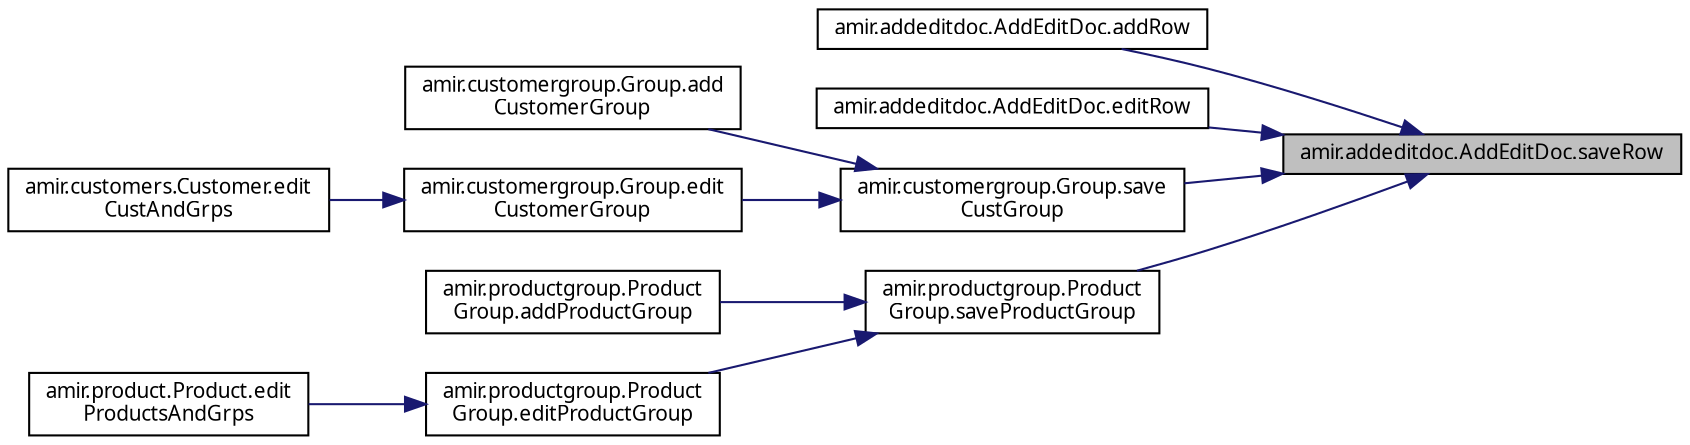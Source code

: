 digraph "amir.addeditdoc.AddEditDoc.saveRow"
{
 // LATEX_PDF_SIZE
  edge [fontname="FreeSans.ttf",fontsize="10",labelfontname="FreeSans.ttf",labelfontsize="10"];
  node [fontname="FreeSans.ttf",fontsize="10",shape=record];
  rankdir="RL";
  Node1 [label="amir.addeditdoc.AddEditDoc.saveRow",height=0.2,width=0.4,color="black", fillcolor="grey75", style="filled", fontcolor="black",tooltip=" "];
  Node1 -> Node2 [dir="back",color="midnightblue",fontsize="10",style="solid",fontname="FreeSans.ttf"];
  Node2 [label="amir.addeditdoc.AddEditDoc.addRow",height=0.2,width=0.4,color="black", fillcolor="white", style="filled",URL="$classamir_1_1addeditdoc_1_1_add_edit_doc.html#a494c3fb511ec713afc9290012f414a1b",tooltip=" "];
  Node1 -> Node3 [dir="back",color="midnightblue",fontsize="10",style="solid",fontname="FreeSans.ttf"];
  Node3 [label="amir.addeditdoc.AddEditDoc.editRow",height=0.2,width=0.4,color="black", fillcolor="white", style="filled",URL="$classamir_1_1addeditdoc_1_1_add_edit_doc.html#accdd01afce30cd523d27c91e6e2f13cc",tooltip=" "];
  Node1 -> Node4 [dir="back",color="midnightblue",fontsize="10",style="solid",fontname="FreeSans.ttf"];
  Node4 [label="amir.customergroup.Group.save\lCustGroup",height=0.2,width=0.4,color="black", fillcolor="white", style="filled",URL="$classamir_1_1customergroup_1_1_group.html#a08055723bb447d8e880e530798e5e1d2",tooltip=" "];
  Node4 -> Node5 [dir="back",color="midnightblue",fontsize="10",style="solid",fontname="FreeSans.ttf"];
  Node5 [label="amir.customergroup.Group.add\lCustomerGroup",height=0.2,width=0.4,color="black", fillcolor="white", style="filled",URL="$classamir_1_1customergroup_1_1_group.html#aafe1ef3afed637cb65bc56b274460560",tooltip=" "];
  Node4 -> Node6 [dir="back",color="midnightblue",fontsize="10",style="solid",fontname="FreeSans.ttf"];
  Node6 [label="amir.customergroup.Group.edit\lCustomerGroup",height=0.2,width=0.4,color="black", fillcolor="white", style="filled",URL="$classamir_1_1customergroup_1_1_group.html#a51d1ef6bc604beb4ba3c85bf99cb2db0",tooltip=" "];
  Node6 -> Node7 [dir="back",color="midnightblue",fontsize="10",style="solid",fontname="FreeSans.ttf"];
  Node7 [label="amir.customers.Customer.edit\lCustAndGrps",height=0.2,width=0.4,color="black", fillcolor="white", style="filled",URL="$classamir_1_1customers_1_1_customer.html#a8701f3df2fe337319b0828c474e01184",tooltip=" "];
  Node1 -> Node8 [dir="back",color="midnightblue",fontsize="10",style="solid",fontname="FreeSans.ttf"];
  Node8 [label="amir.productgroup.Product\lGroup.saveProductGroup",height=0.2,width=0.4,color="black", fillcolor="white", style="filled",URL="$classamir_1_1productgroup_1_1_product_group.html#add1de604c8b2de40ec993ae600a7cca0",tooltip=" "];
  Node8 -> Node9 [dir="back",color="midnightblue",fontsize="10",style="solid",fontname="FreeSans.ttf"];
  Node9 [label="amir.productgroup.Product\lGroup.addProductGroup",height=0.2,width=0.4,color="black", fillcolor="white", style="filled",URL="$classamir_1_1productgroup_1_1_product_group.html#acabce6788b3f06ac1de246353aaf3a55",tooltip=" "];
  Node8 -> Node10 [dir="back",color="midnightblue",fontsize="10",style="solid",fontname="FreeSans.ttf"];
  Node10 [label="amir.productgroup.Product\lGroup.editProductGroup",height=0.2,width=0.4,color="black", fillcolor="white", style="filled",URL="$classamir_1_1productgroup_1_1_product_group.html#aff62283ff8bca006ac306818f69bec2b",tooltip=" "];
  Node10 -> Node11 [dir="back",color="midnightblue",fontsize="10",style="solid",fontname="FreeSans.ttf"];
  Node11 [label="amir.product.Product.edit\lProductsAndGrps",height=0.2,width=0.4,color="black", fillcolor="white", style="filled",URL="$classamir_1_1product_1_1_product.html#ababc732e3d38ffd110324fb9aed65787",tooltip=" "];
}

